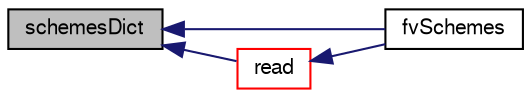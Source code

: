 digraph "schemesDict"
{
  bgcolor="transparent";
  edge [fontname="FreeSans",fontsize="10",labelfontname="FreeSans",labelfontsize="10"];
  node [fontname="FreeSans",fontsize="10",shape=record];
  rankdir="LR";
  Node611 [label="schemesDict",height=0.2,width=0.4,color="black", fillcolor="grey75", style="filled", fontcolor="black"];
  Node611 -> Node612 [dir="back",color="midnightblue",fontsize="10",style="solid",fontname="FreeSans"];
  Node612 [label="fvSchemes",height=0.2,width=0.4,color="black",URL="$a22526.html#ac2b2b1dada02424dea33da1c7fc8eac0",tooltip="Construct for objectRegistry. "];
  Node611 -> Node613 [dir="back",color="midnightblue",fontsize="10",style="solid",fontname="FreeSans"];
  Node613 [label="read",height=0.2,width=0.4,color="red",URL="$a22526.html#af816873151ddb0126e98bb2f914d8ed5",tooltip="Read the fvSchemes. "];
  Node613 -> Node612 [dir="back",color="midnightblue",fontsize="10",style="solid",fontname="FreeSans"];
}
